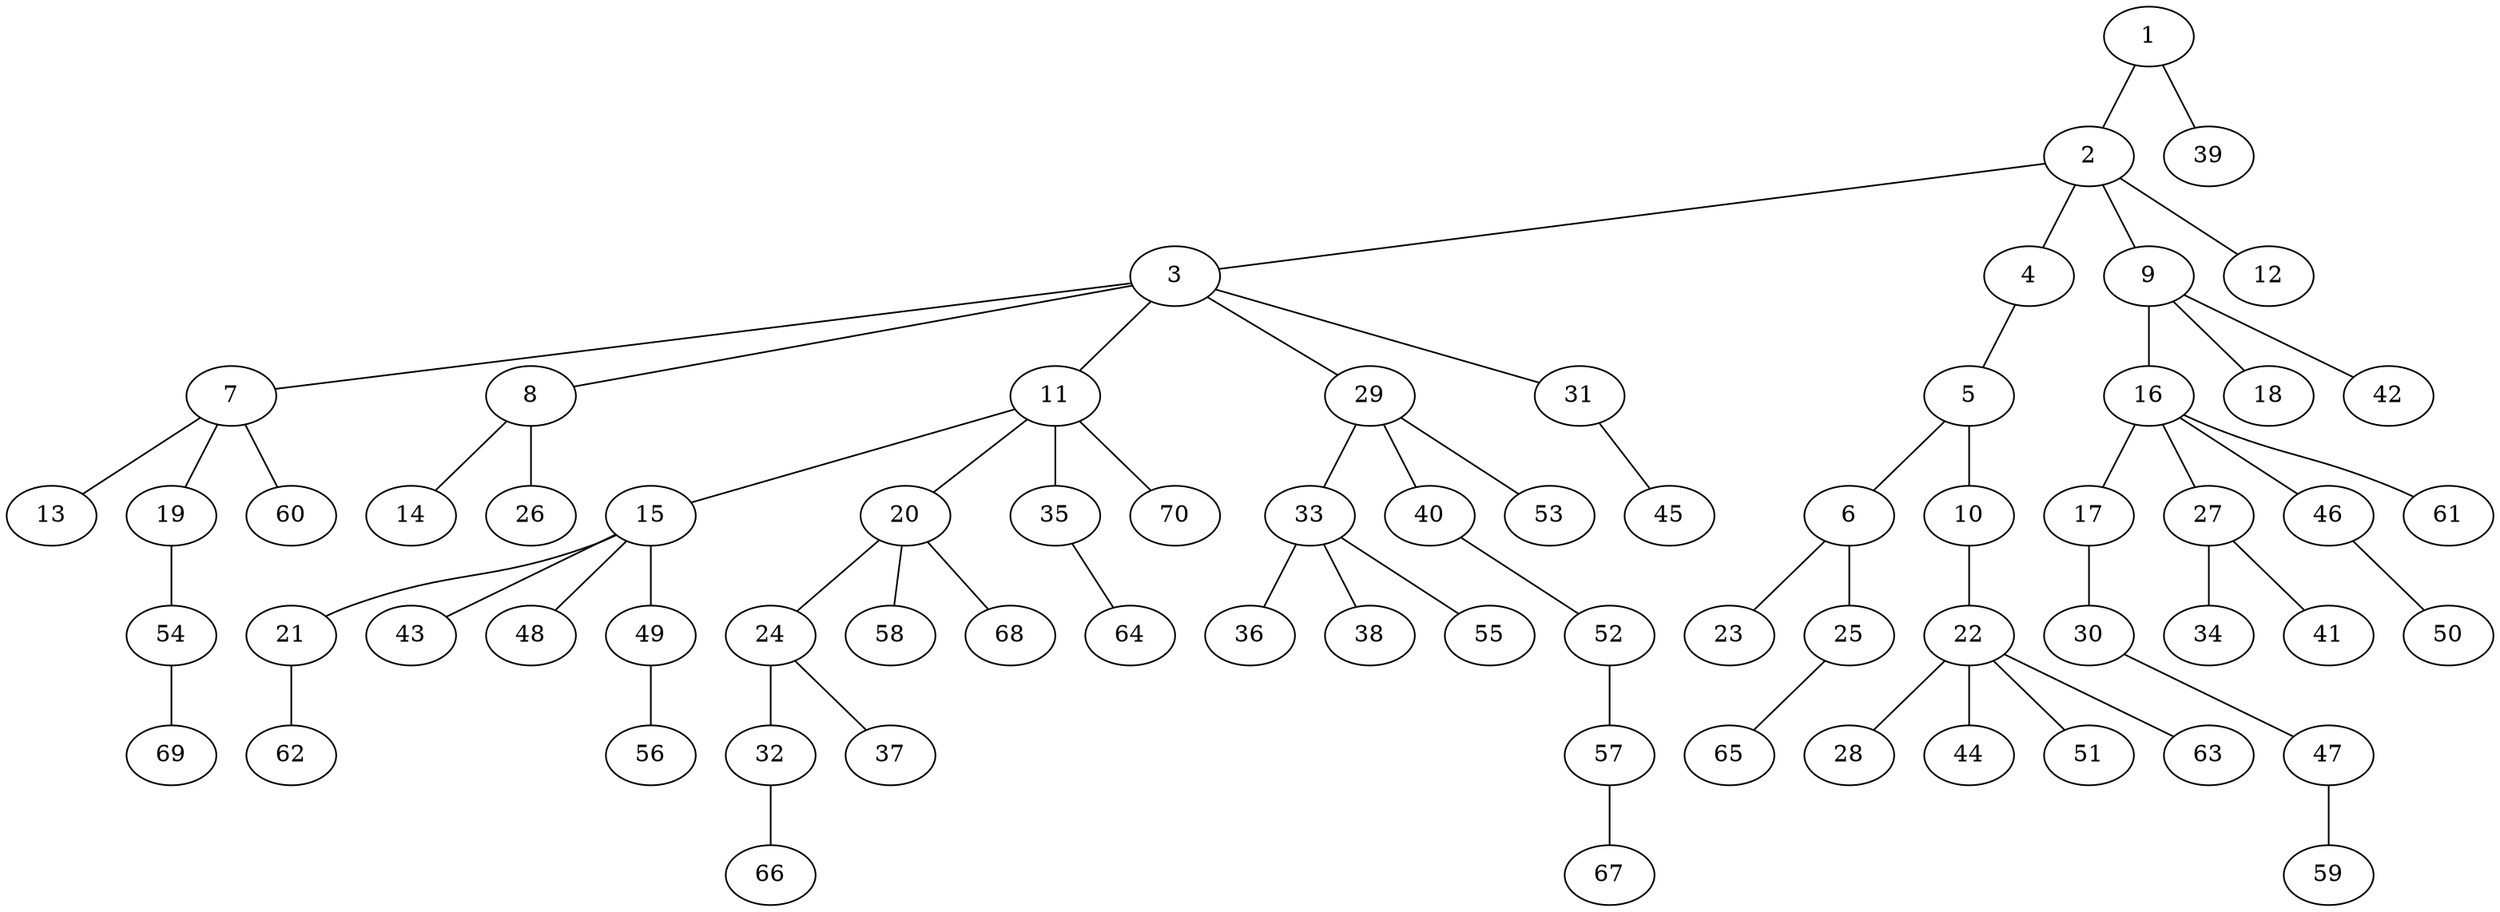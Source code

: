 graph graphname {1--2
1--39
2--3
2--4
2--9
2--12
3--7
3--8
3--11
3--29
3--31
4--5
5--6
5--10
6--23
6--25
7--13
7--19
7--60
8--14
8--26
9--16
9--18
9--42
10--22
11--15
11--20
11--35
11--70
15--21
15--43
15--48
15--49
16--17
16--27
16--46
16--61
17--30
19--54
20--24
20--58
20--68
21--62
22--28
22--44
22--51
22--63
24--32
24--37
25--65
27--34
27--41
29--33
29--40
29--53
30--47
31--45
32--66
33--36
33--38
33--55
35--64
40--52
46--50
47--59
49--56
52--57
54--69
57--67
}